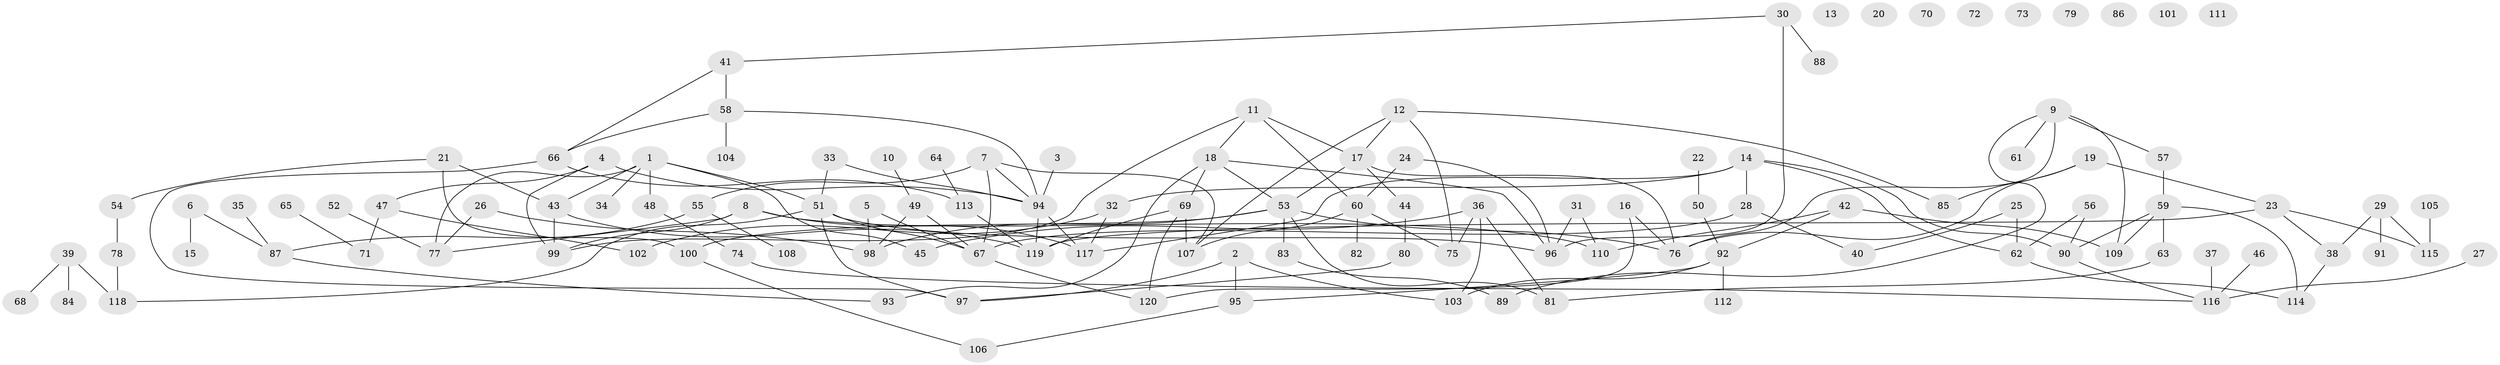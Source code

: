 // Generated by graph-tools (version 1.1) at 2025/39/03/09/25 04:39:14]
// undirected, 120 vertices, 160 edges
graph export_dot {
graph [start="1"]
  node [color=gray90,style=filled];
  1;
  2;
  3;
  4;
  5;
  6;
  7;
  8;
  9;
  10;
  11;
  12;
  13;
  14;
  15;
  16;
  17;
  18;
  19;
  20;
  21;
  22;
  23;
  24;
  25;
  26;
  27;
  28;
  29;
  30;
  31;
  32;
  33;
  34;
  35;
  36;
  37;
  38;
  39;
  40;
  41;
  42;
  43;
  44;
  45;
  46;
  47;
  48;
  49;
  50;
  51;
  52;
  53;
  54;
  55;
  56;
  57;
  58;
  59;
  60;
  61;
  62;
  63;
  64;
  65;
  66;
  67;
  68;
  69;
  70;
  71;
  72;
  73;
  74;
  75;
  76;
  77;
  78;
  79;
  80;
  81;
  82;
  83;
  84;
  85;
  86;
  87;
  88;
  89;
  90;
  91;
  92;
  93;
  94;
  95;
  96;
  97;
  98;
  99;
  100;
  101;
  102;
  103;
  104;
  105;
  106;
  107;
  108;
  109;
  110;
  111;
  112;
  113;
  114;
  115;
  116;
  117;
  118;
  119;
  120;
  1 -- 34;
  1 -- 43;
  1 -- 45;
  1 -- 48;
  1 -- 51;
  1 -- 77;
  2 -- 95;
  2 -- 97;
  2 -- 103;
  3 -- 94;
  4 -- 47;
  4 -- 94;
  4 -- 99;
  5 -- 67;
  5 -- 98;
  6 -- 15;
  6 -- 87;
  7 -- 55;
  7 -- 67;
  7 -- 94;
  7 -- 107;
  8 -- 77;
  8 -- 99;
  8 -- 110;
  8 -- 117;
  9 -- 57;
  9 -- 61;
  9 -- 76;
  9 -- 89;
  9 -- 109;
  10 -- 49;
  11 -- 17;
  11 -- 18;
  11 -- 60;
  11 -- 99;
  12 -- 17;
  12 -- 75;
  12 -- 85;
  12 -- 107;
  14 -- 28;
  14 -- 32;
  14 -- 62;
  14 -- 90;
  14 -- 117;
  16 -- 76;
  16 -- 120;
  17 -- 44;
  17 -- 53;
  17 -- 76;
  18 -- 53;
  18 -- 69;
  18 -- 93;
  18 -- 96;
  19 -- 23;
  19 -- 76;
  19 -- 85;
  21 -- 43;
  21 -- 54;
  21 -- 100;
  22 -- 50;
  23 -- 38;
  23 -- 115;
  23 -- 119;
  24 -- 60;
  24 -- 96;
  25 -- 40;
  25 -- 62;
  26 -- 77;
  26 -- 98;
  27 -- 116;
  28 -- 40;
  28 -- 67;
  29 -- 38;
  29 -- 91;
  29 -- 115;
  30 -- 41;
  30 -- 88;
  30 -- 96;
  31 -- 96;
  31 -- 110;
  32 -- 102;
  32 -- 117;
  33 -- 51;
  33 -- 94;
  35 -- 87;
  36 -- 45;
  36 -- 75;
  36 -- 81;
  36 -- 103;
  37 -- 116;
  38 -- 114;
  39 -- 68;
  39 -- 84;
  39 -- 118;
  41 -- 58;
  41 -- 66;
  42 -- 92;
  42 -- 109;
  42 -- 110;
  43 -- 99;
  43 -- 119;
  44 -- 80;
  46 -- 116;
  47 -- 71;
  47 -- 102;
  48 -- 74;
  49 -- 67;
  49 -- 98;
  50 -- 92;
  51 -- 67;
  51 -- 96;
  51 -- 97;
  51 -- 118;
  52 -- 77;
  53 -- 76;
  53 -- 81;
  53 -- 83;
  53 -- 98;
  53 -- 100;
  54 -- 78;
  55 -- 87;
  55 -- 108;
  56 -- 62;
  56 -- 90;
  57 -- 59;
  58 -- 66;
  58 -- 94;
  58 -- 104;
  59 -- 63;
  59 -- 90;
  59 -- 109;
  59 -- 114;
  60 -- 75;
  60 -- 82;
  60 -- 107;
  62 -- 114;
  63 -- 81;
  64 -- 113;
  65 -- 71;
  66 -- 97;
  66 -- 113;
  67 -- 120;
  69 -- 107;
  69 -- 119;
  69 -- 120;
  74 -- 116;
  78 -- 118;
  80 -- 97;
  83 -- 89;
  87 -- 93;
  90 -- 116;
  92 -- 95;
  92 -- 103;
  92 -- 112;
  94 -- 117;
  94 -- 119;
  95 -- 106;
  100 -- 106;
  105 -- 115;
  113 -- 119;
}
